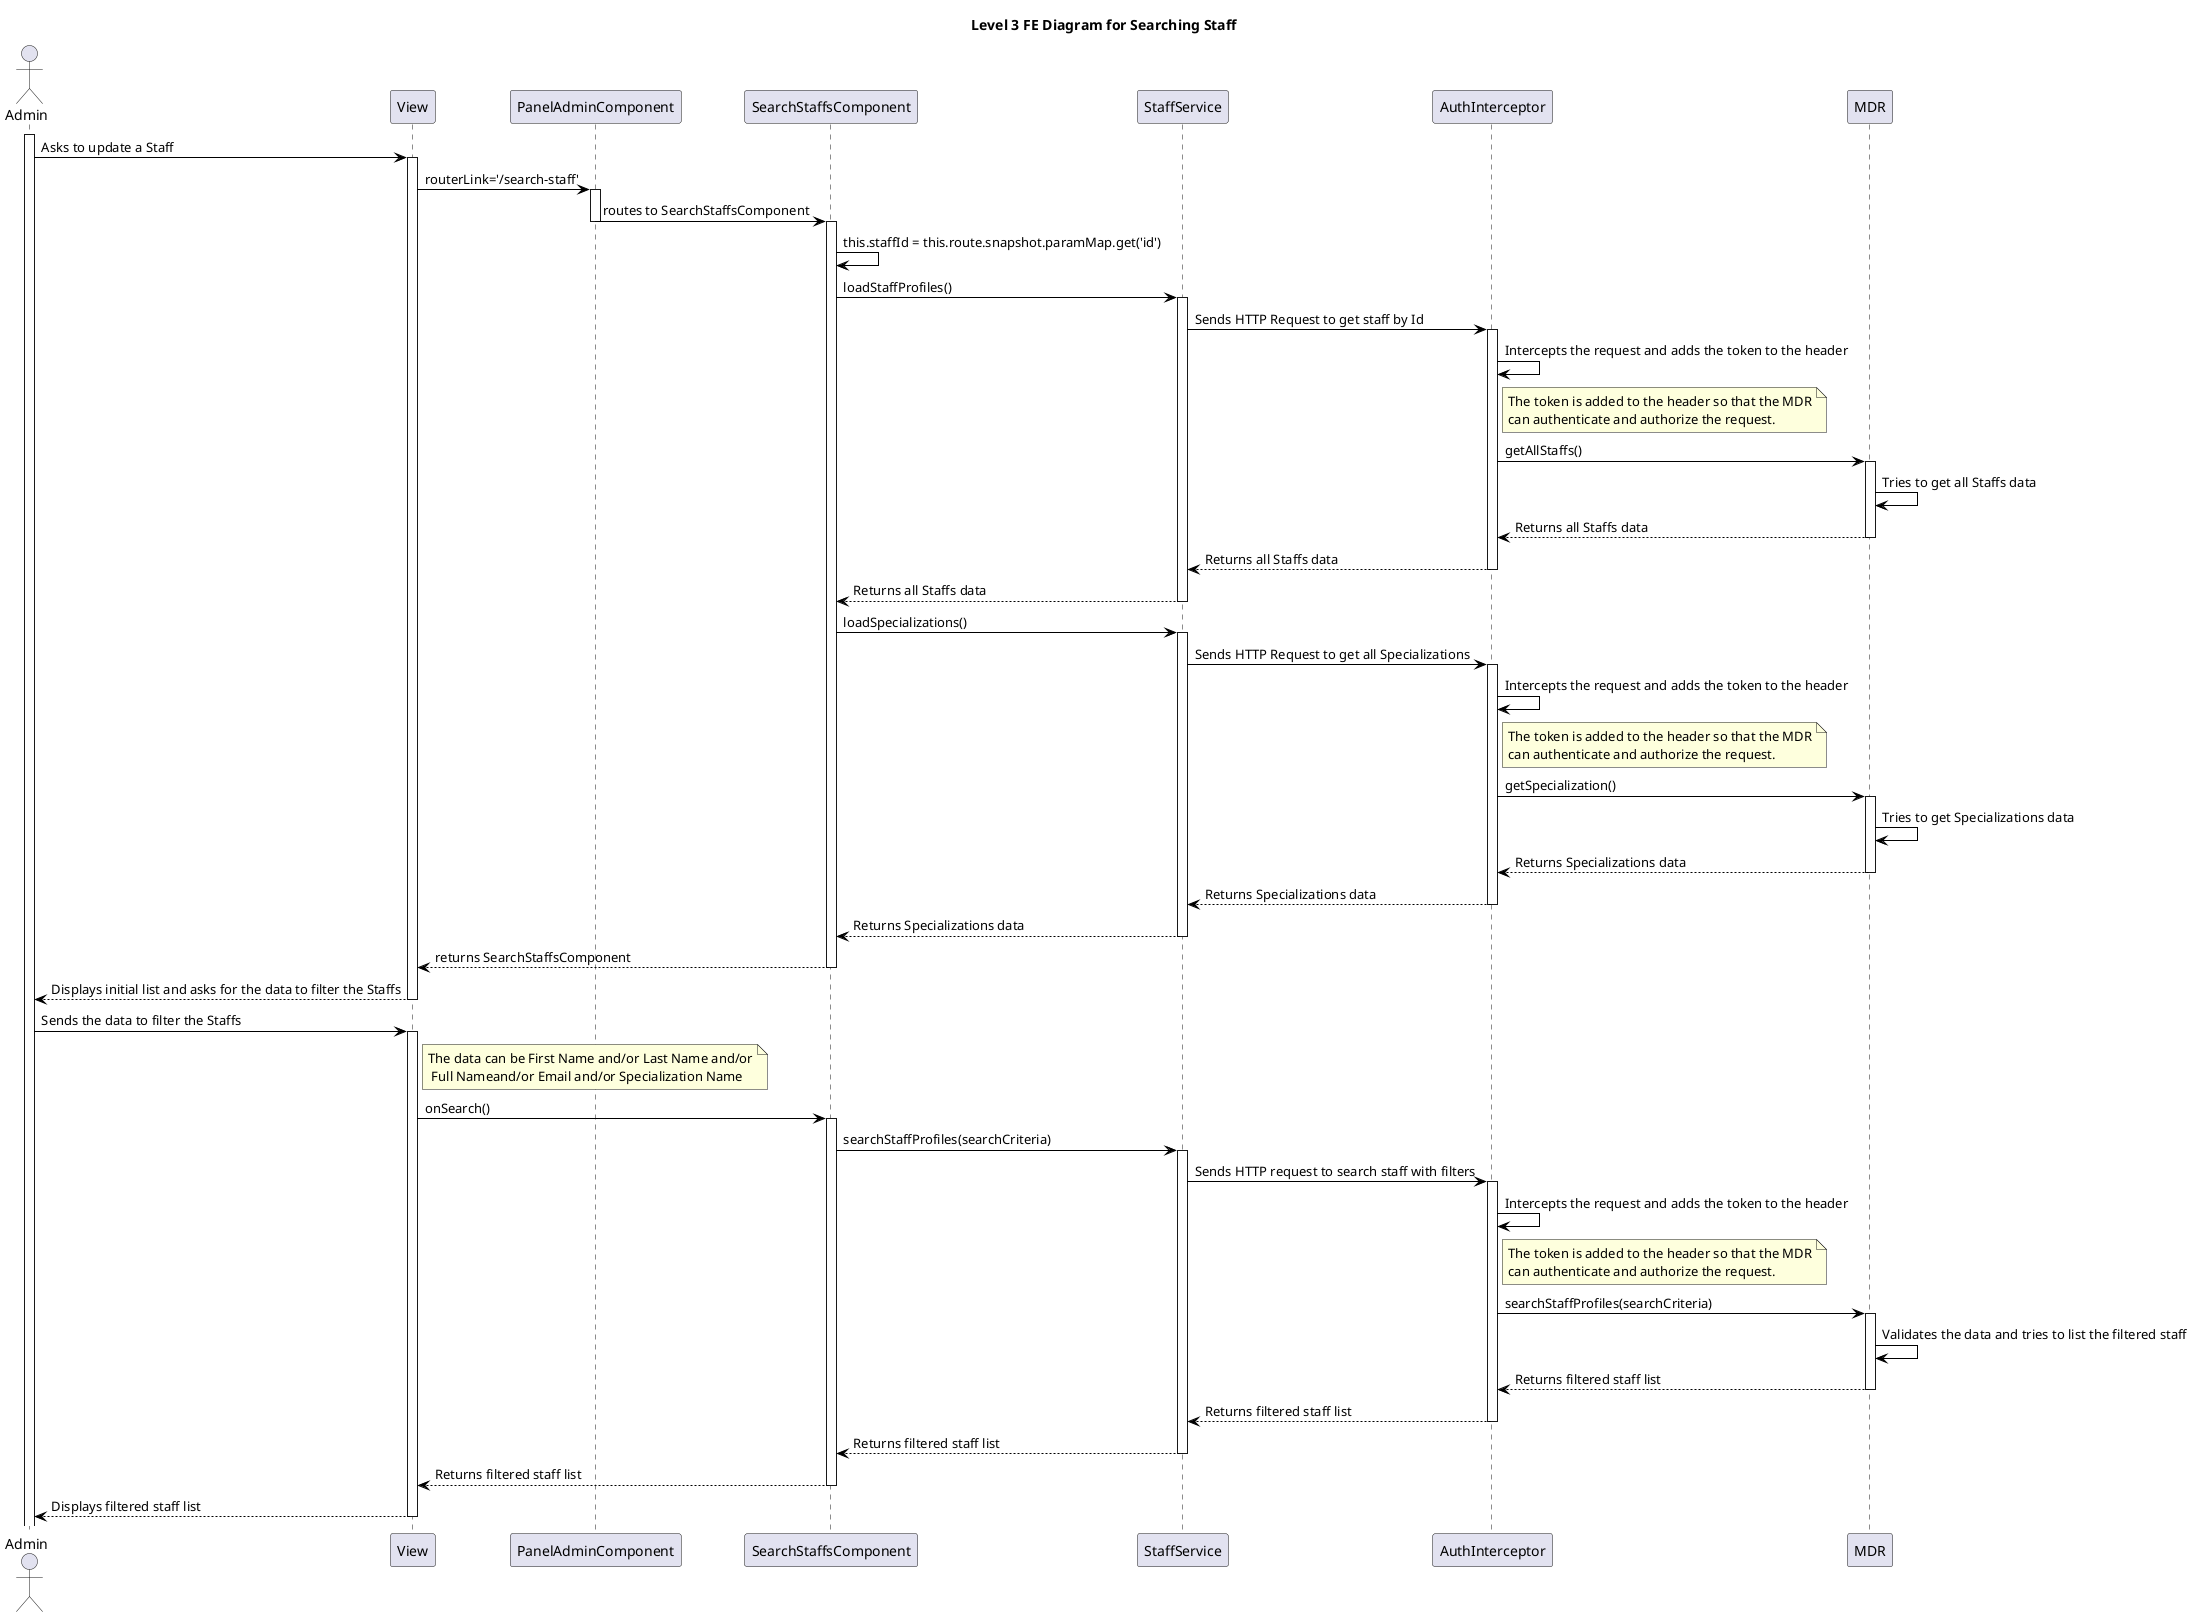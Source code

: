 @startuml level_3_FE

title Level 3 FE Diagram for Searching Staff

hide empty members

skinparam class {
    BackgroundColor<<valueObject>> #D6EAF8
    BackgroundColor<<root>> #FDEBD0
    BackgroundColor<<service>> #D1F2EB
    BackgroundColor #FEF9E7
    ArrowColor Black
}

skinparam package {
    BackgroundColor #EBF5FB
}

actor Admin as A
participant "View" as V
participant "PanelAdminComponent" as PAC
participant "SearchStaffsComponent" as SSC
participant "StaffService" as SS
participant "AuthInterceptor" as AI
participant "MDR" as MDR

activate A
A -> V: Asks to update a Staff
activate V
V -> PAC: routerLink='/search-staff'
activate PAC
PAC -> SSC: routes to SearchStaffsComponent
deactivate PAC

activate SSC
SSC -> SSC: this.staffId = this.route.snapshot.paramMap.get('id')

SSC -> SS: loadStaffProfiles()
activate SS
SS -> AI: Sends HTTP Request to get staff by Id
activate AI
AI -> AI: Intercepts the request and adds the token to the header
note right of AI
    The token is added to the header so that the MDR
    can authenticate and authorize the request.
end note
AI -> MDR: getAllStaffs()
activate MDR
MDR -> MDR: Tries to get all Staffs data
MDR --> AI:Returns all Staffs data
deactivate MDR
AI --> SS: Returns all Staffs data
deactivate AI
SS --> SSC: Returns all Staffs data
deactivate SS

SSC -> SS: loadSpecializations()
activate SS
SS -> AI: Sends HTTP Request to get all Specializations
activate AI
AI -> AI: Intercepts the request and adds the token to the header
note right of AI
    The token is added to the header so that the MDR
    can authenticate and authorize the request.
end note
AI -> MDR: getSpecialization()
activate MDR
MDR -> MDR: Tries to get Specializations data
MDR --> AI: Returns Specializations data
deactivate MDR
AI --> SS: Returns Specializations data
deactivate AI
SS --> SSC: Returns Specializations data
deactivate SS

SSC --> V: returns SearchStaffsComponent
deactivate SSC
V --> A: Displays initial list and asks for the data to filter the Staffs
deactivate V


A -> V: Sends the data to filter the Staffs
note right of V: The data can be First Name and/or Last Name and/or\n Full Nameand/or Email and/or Specialization Name
activate V
V -> SSC: onSearch()
activate SSC
SSC -> SS: searchStaffProfiles(searchCriteria)
activate SS
SS -> AI: Sends HTTP request to search staff with filters
activate AI
AI -> AI: Intercepts the request and adds the token to the header
note right of AI
    The token is added to the header so that the MDR
    can authenticate and authorize the request.
end note
AI -> MDR: searchStaffProfiles(searchCriteria)
activate MDR
MDR -> MDR: Validates the data and tries to list the filtered staff
MDR --> AI: Returns filtered staff list
deactivate MDR
AI --> SS: Returns filtered staff list
deactivate AI
SS --> SSC: Returns filtered staff list
deactivate SS
SSC --> V: Returns filtered staff list
deactivate SSC
V --> A: Displays filtered staff list
deactivate V

@enduml